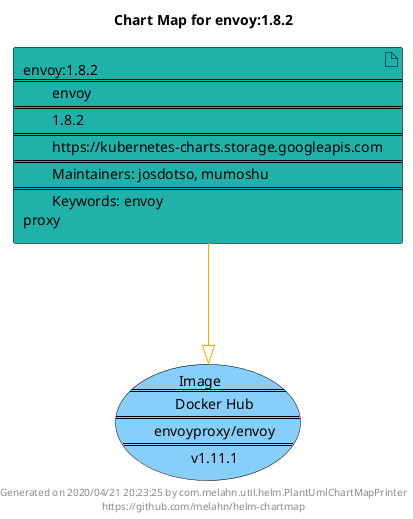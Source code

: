 @startuml
skinparam linetype ortho
skinparam backgroundColor white
skinparam usecaseBorderColor black
skinparam usecaseArrowColor LightSlateGray
skinparam artifactBorderColor black
skinparam artifactArrowColor LightSlateGray

title Chart Map for envoy:1.8.2

'There is one referenced Helm Chart
artifact "envoy:1.8.2\n====\n\tenvoy\n====\n\t1.8.2\n====\n\thttps://kubernetes-charts.storage.googleapis.com\n====\n\tMaintainers: josdotso, mumoshu\n====\n\tKeywords: envoy\nproxy" as envoy_1_8_2 #LightSeaGreen

'There is one referenced Docker Image
usecase "Image\n====\n\tDocker Hub\n====\n\tenvoyproxy/envoy\n====\n\tv1.11.1" as envoyproxy_envoy_v1_11_1 #LightSkyBlue

'Chart Dependencies
envoy_1_8_2--[#orange]-|>envoyproxy_envoy_v1_11_1

center footer Generated on 2020/04/21 20:23:25 by com.melahn.util.helm.PlantUmlChartMapPrinter\nhttps://github.com/melahn/helm-chartmap
@enduml
